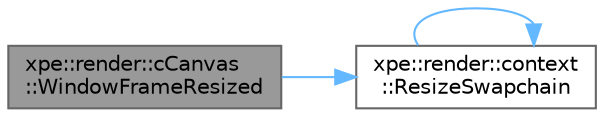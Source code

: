digraph "xpe::render::cCanvas::WindowFrameResized"
{
 // LATEX_PDF_SIZE
  bgcolor="transparent";
  edge [fontname=Helvetica,fontsize=10,labelfontname=Helvetica,labelfontsize=10];
  node [fontname=Helvetica,fontsize=10,shape=box,height=0.2,width=0.4];
  rankdir="LR";
  Node1 [id="Node000001",label="xpe::render::cCanvas\l::WindowFrameResized",height=0.2,width=0.4,color="gray40", fillcolor="grey60", style="filled", fontcolor="black",tooltip=" "];
  Node1 -> Node2 [id="edge1_Node000001_Node000002",color="steelblue1",style="solid",tooltip=" "];
  Node2 [id="Node000002",label="xpe::render::context\l::ResizeSwapchain",height=0.2,width=0.4,color="grey40", fillcolor="white", style="filled",URL="$namespacexpe_1_1render_1_1context.html#a50e128be96001994d7db255d0f372e80",tooltip=" "];
  Node2 -> Node2 [id="edge2_Node000002_Node000002",color="steelblue1",style="solid",tooltip=" "];
}
